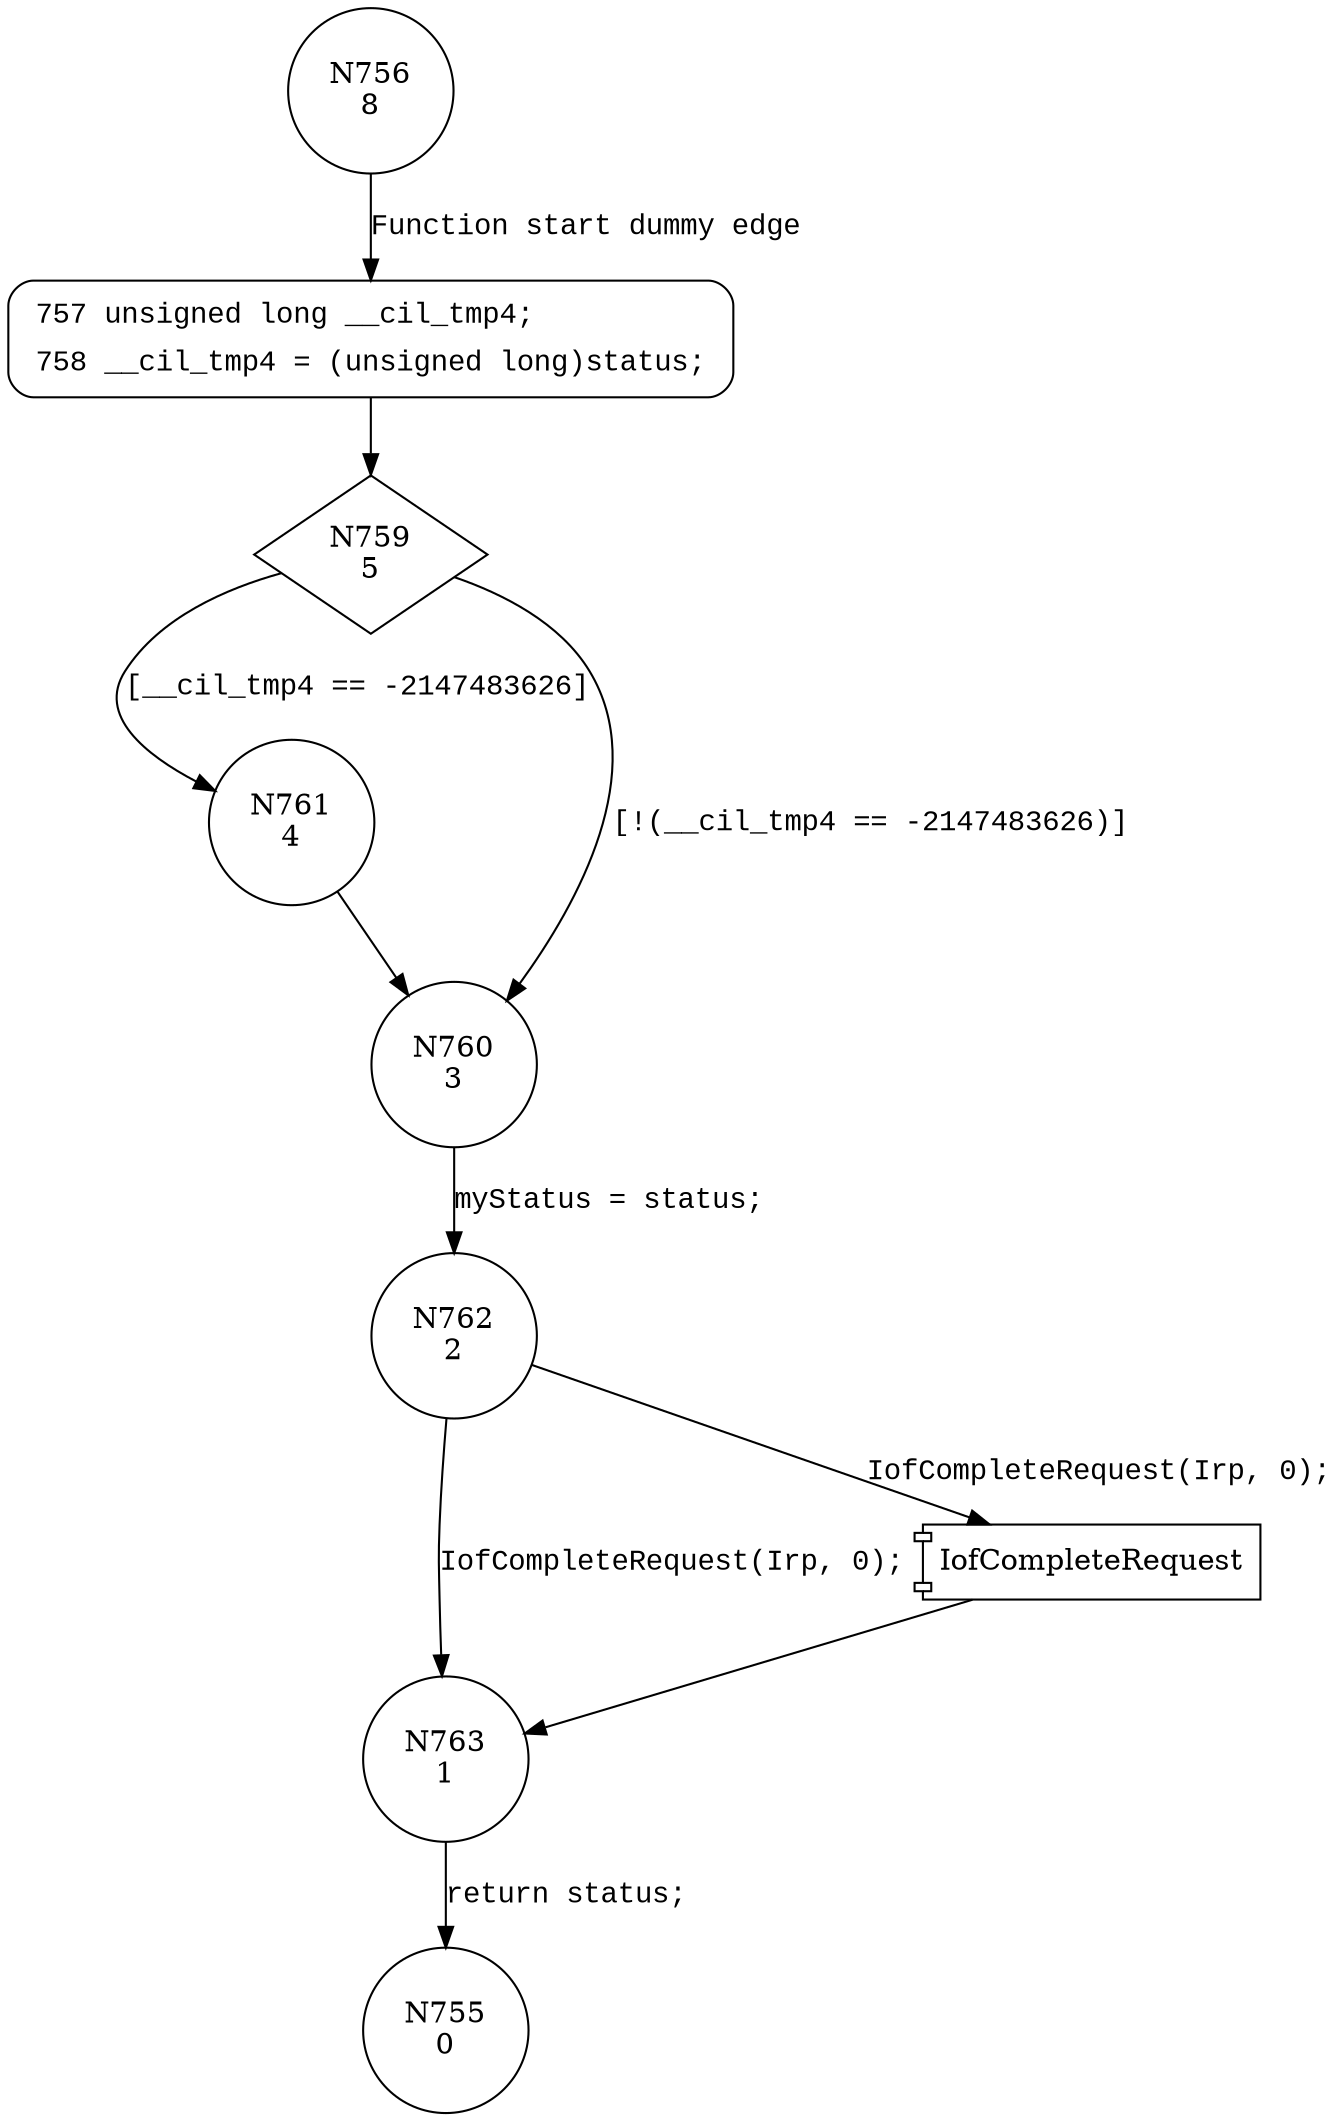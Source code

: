 digraph AG_SetStatusAndReturn {
756 [shape="circle" label="N756\n8"]
757 [shape="circle" label="N757\n7"]
759 [shape="diamond" label="N759\n5"]
761 [shape="circle" label="N761\n4"]
760 [shape="circle" label="N760\n3"]
762 [shape="circle" label="N762\n2"]
763 [shape="circle" label="N763\n1"]
755 [shape="circle" label="N755\n0"]
757 [style="filled,bold" penwidth="1" fillcolor="white" fontname="Courier New" shape="Mrecord" label=<<table border="0" cellborder="0" cellpadding="3" bgcolor="white"><tr><td align="right">757</td><td align="left">unsigned long __cil_tmp4;</td></tr><tr><td align="right">758</td><td align="left">__cil_tmp4 = (unsigned long)status;</td></tr></table>>]
757 -> 759[label=""]
756 -> 757 [label="Function start dummy edge" fontname="Courier New"]
759 -> 761 [label="[__cil_tmp4 == -2147483626]" fontname="Courier New"]
759 -> 760 [label="[!(__cil_tmp4 == -2147483626)]" fontname="Courier New"]
760 -> 762 [label="myStatus = status;" fontname="Courier New"]
100002 [shape="component" label="IofCompleteRequest"]
762 -> 100002 [label="IofCompleteRequest(Irp, 0);" fontname="Courier New"]
100002 -> 763 [label="" fontname="Courier New"]
762 -> 763 [label="IofCompleteRequest(Irp, 0);" fontname="Courier New"]
763 -> 755 [label="return status;" fontname="Courier New"]
761 -> 760 [label="" fontname="Courier New"]
}